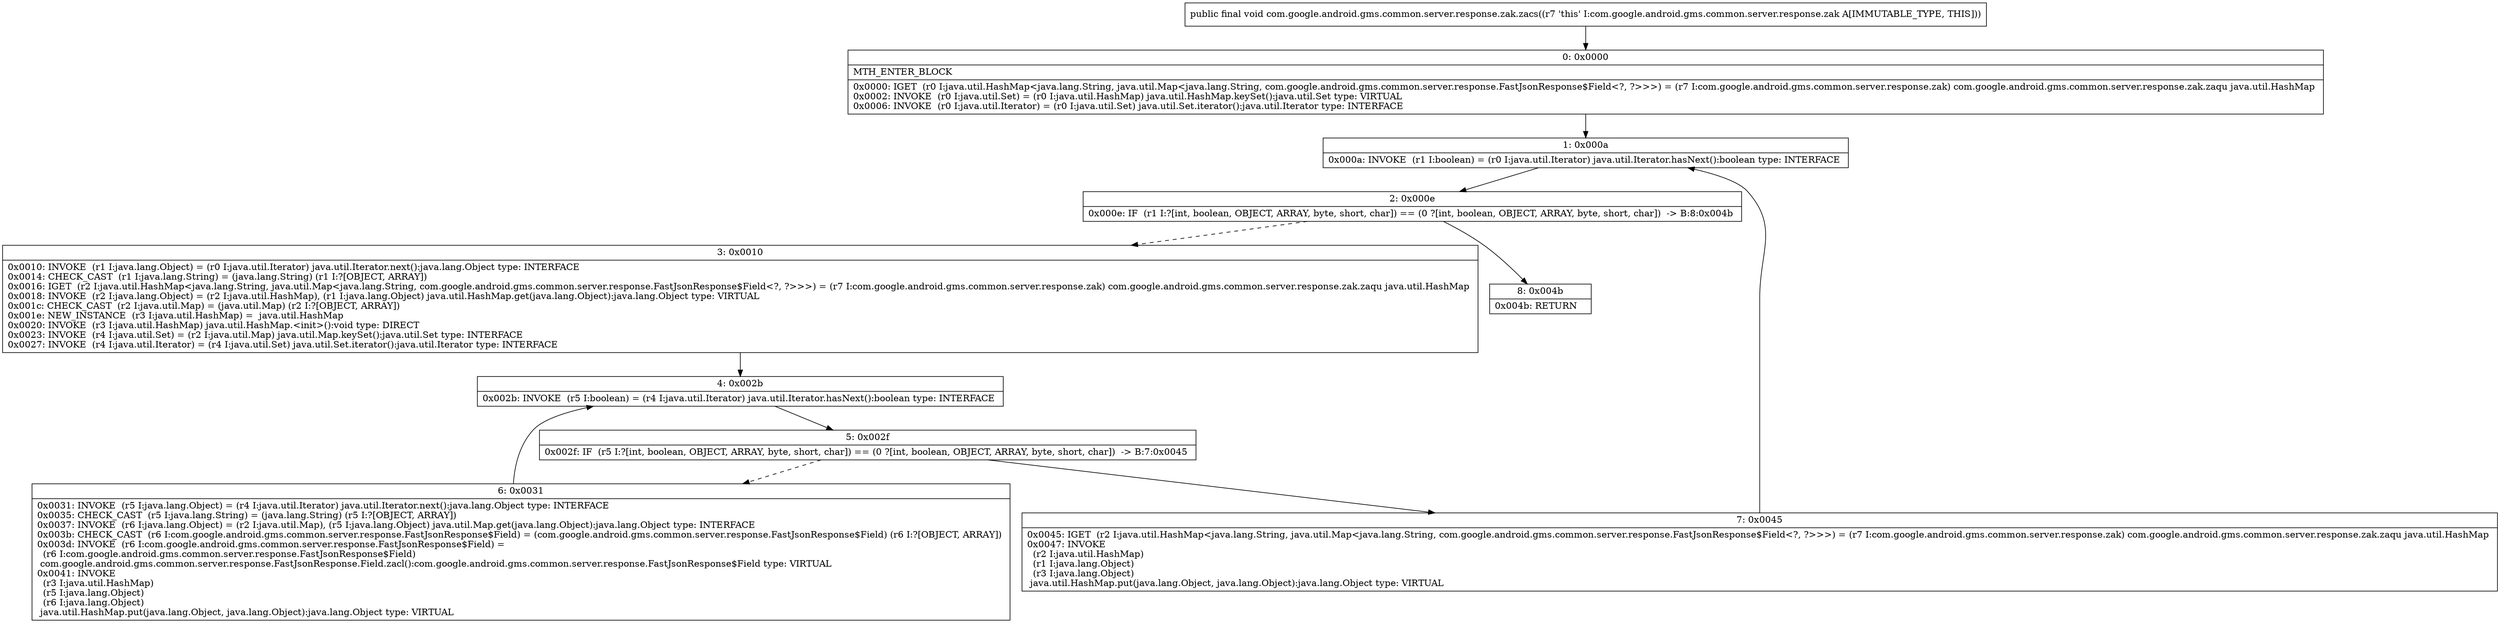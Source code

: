 digraph "CFG forcom.google.android.gms.common.server.response.zak.zacs()V" {
Node_0 [shape=record,label="{0\:\ 0x0000|MTH_ENTER_BLOCK\l|0x0000: IGET  (r0 I:java.util.HashMap\<java.lang.String, java.util.Map\<java.lang.String, com.google.android.gms.common.server.response.FastJsonResponse$Field\<?, ?\>\>\>) = (r7 I:com.google.android.gms.common.server.response.zak) com.google.android.gms.common.server.response.zak.zaqu java.util.HashMap \l0x0002: INVOKE  (r0 I:java.util.Set) = (r0 I:java.util.HashMap) java.util.HashMap.keySet():java.util.Set type: VIRTUAL \l0x0006: INVOKE  (r0 I:java.util.Iterator) = (r0 I:java.util.Set) java.util.Set.iterator():java.util.Iterator type: INTERFACE \l}"];
Node_1 [shape=record,label="{1\:\ 0x000a|0x000a: INVOKE  (r1 I:boolean) = (r0 I:java.util.Iterator) java.util.Iterator.hasNext():boolean type: INTERFACE \l}"];
Node_2 [shape=record,label="{2\:\ 0x000e|0x000e: IF  (r1 I:?[int, boolean, OBJECT, ARRAY, byte, short, char]) == (0 ?[int, boolean, OBJECT, ARRAY, byte, short, char])  \-\> B:8:0x004b \l}"];
Node_3 [shape=record,label="{3\:\ 0x0010|0x0010: INVOKE  (r1 I:java.lang.Object) = (r0 I:java.util.Iterator) java.util.Iterator.next():java.lang.Object type: INTERFACE \l0x0014: CHECK_CAST  (r1 I:java.lang.String) = (java.lang.String) (r1 I:?[OBJECT, ARRAY]) \l0x0016: IGET  (r2 I:java.util.HashMap\<java.lang.String, java.util.Map\<java.lang.String, com.google.android.gms.common.server.response.FastJsonResponse$Field\<?, ?\>\>\>) = (r7 I:com.google.android.gms.common.server.response.zak) com.google.android.gms.common.server.response.zak.zaqu java.util.HashMap \l0x0018: INVOKE  (r2 I:java.lang.Object) = (r2 I:java.util.HashMap), (r1 I:java.lang.Object) java.util.HashMap.get(java.lang.Object):java.lang.Object type: VIRTUAL \l0x001c: CHECK_CAST  (r2 I:java.util.Map) = (java.util.Map) (r2 I:?[OBJECT, ARRAY]) \l0x001e: NEW_INSTANCE  (r3 I:java.util.HashMap) =  java.util.HashMap \l0x0020: INVOKE  (r3 I:java.util.HashMap) java.util.HashMap.\<init\>():void type: DIRECT \l0x0023: INVOKE  (r4 I:java.util.Set) = (r2 I:java.util.Map) java.util.Map.keySet():java.util.Set type: INTERFACE \l0x0027: INVOKE  (r4 I:java.util.Iterator) = (r4 I:java.util.Set) java.util.Set.iterator():java.util.Iterator type: INTERFACE \l}"];
Node_4 [shape=record,label="{4\:\ 0x002b|0x002b: INVOKE  (r5 I:boolean) = (r4 I:java.util.Iterator) java.util.Iterator.hasNext():boolean type: INTERFACE \l}"];
Node_5 [shape=record,label="{5\:\ 0x002f|0x002f: IF  (r5 I:?[int, boolean, OBJECT, ARRAY, byte, short, char]) == (0 ?[int, boolean, OBJECT, ARRAY, byte, short, char])  \-\> B:7:0x0045 \l}"];
Node_6 [shape=record,label="{6\:\ 0x0031|0x0031: INVOKE  (r5 I:java.lang.Object) = (r4 I:java.util.Iterator) java.util.Iterator.next():java.lang.Object type: INTERFACE \l0x0035: CHECK_CAST  (r5 I:java.lang.String) = (java.lang.String) (r5 I:?[OBJECT, ARRAY]) \l0x0037: INVOKE  (r6 I:java.lang.Object) = (r2 I:java.util.Map), (r5 I:java.lang.Object) java.util.Map.get(java.lang.Object):java.lang.Object type: INTERFACE \l0x003b: CHECK_CAST  (r6 I:com.google.android.gms.common.server.response.FastJsonResponse$Field) = (com.google.android.gms.common.server.response.FastJsonResponse$Field) (r6 I:?[OBJECT, ARRAY]) \l0x003d: INVOKE  (r6 I:com.google.android.gms.common.server.response.FastJsonResponse$Field) = \l  (r6 I:com.google.android.gms.common.server.response.FastJsonResponse$Field)\l com.google.android.gms.common.server.response.FastJsonResponse.Field.zacl():com.google.android.gms.common.server.response.FastJsonResponse$Field type: VIRTUAL \l0x0041: INVOKE  \l  (r3 I:java.util.HashMap)\l  (r5 I:java.lang.Object)\l  (r6 I:java.lang.Object)\l java.util.HashMap.put(java.lang.Object, java.lang.Object):java.lang.Object type: VIRTUAL \l}"];
Node_7 [shape=record,label="{7\:\ 0x0045|0x0045: IGET  (r2 I:java.util.HashMap\<java.lang.String, java.util.Map\<java.lang.String, com.google.android.gms.common.server.response.FastJsonResponse$Field\<?, ?\>\>\>) = (r7 I:com.google.android.gms.common.server.response.zak) com.google.android.gms.common.server.response.zak.zaqu java.util.HashMap \l0x0047: INVOKE  \l  (r2 I:java.util.HashMap)\l  (r1 I:java.lang.Object)\l  (r3 I:java.lang.Object)\l java.util.HashMap.put(java.lang.Object, java.lang.Object):java.lang.Object type: VIRTUAL \l}"];
Node_8 [shape=record,label="{8\:\ 0x004b|0x004b: RETURN   \l}"];
MethodNode[shape=record,label="{public final void com.google.android.gms.common.server.response.zak.zacs((r7 'this' I:com.google.android.gms.common.server.response.zak A[IMMUTABLE_TYPE, THIS])) }"];
MethodNode -> Node_0;
Node_0 -> Node_1;
Node_1 -> Node_2;
Node_2 -> Node_3[style=dashed];
Node_2 -> Node_8;
Node_3 -> Node_4;
Node_4 -> Node_5;
Node_5 -> Node_6[style=dashed];
Node_5 -> Node_7;
Node_6 -> Node_4;
Node_7 -> Node_1;
}

